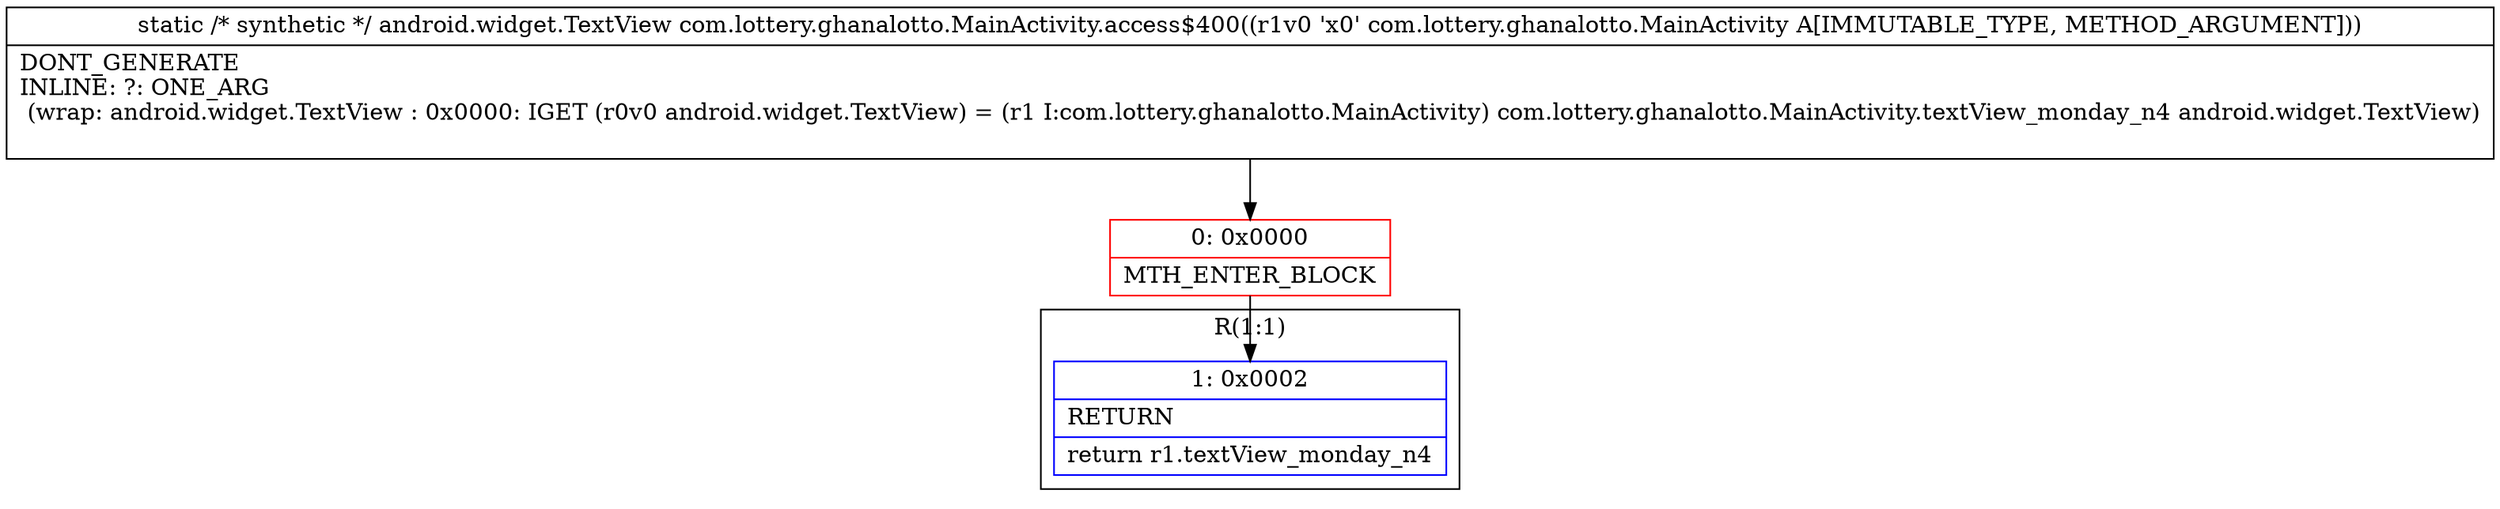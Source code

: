 digraph "CFG forcom.lottery.ghanalotto.MainActivity.access$400(Lcom\/lottery\/ghanalotto\/MainActivity;)Landroid\/widget\/TextView;" {
subgraph cluster_Region_84917993 {
label = "R(1:1)";
node [shape=record,color=blue];
Node_1 [shape=record,label="{1\:\ 0x0002|RETURN\l|return r1.textView_monday_n4\l}"];
}
Node_0 [shape=record,color=red,label="{0\:\ 0x0000|MTH_ENTER_BLOCK\l}"];
MethodNode[shape=record,label="{static \/* synthetic *\/ android.widget.TextView com.lottery.ghanalotto.MainActivity.access$400((r1v0 'x0' com.lottery.ghanalotto.MainActivity A[IMMUTABLE_TYPE, METHOD_ARGUMENT]))  | DONT_GENERATE\lINLINE: ?: ONE_ARG  \l  (wrap: android.widget.TextView : 0x0000: IGET  (r0v0 android.widget.TextView) = (r1 I:com.lottery.ghanalotto.MainActivity) com.lottery.ghanalotto.MainActivity.textView_monday_n4 android.widget.TextView)\l\l}"];
MethodNode -> Node_0;
Node_0 -> Node_1;
}

